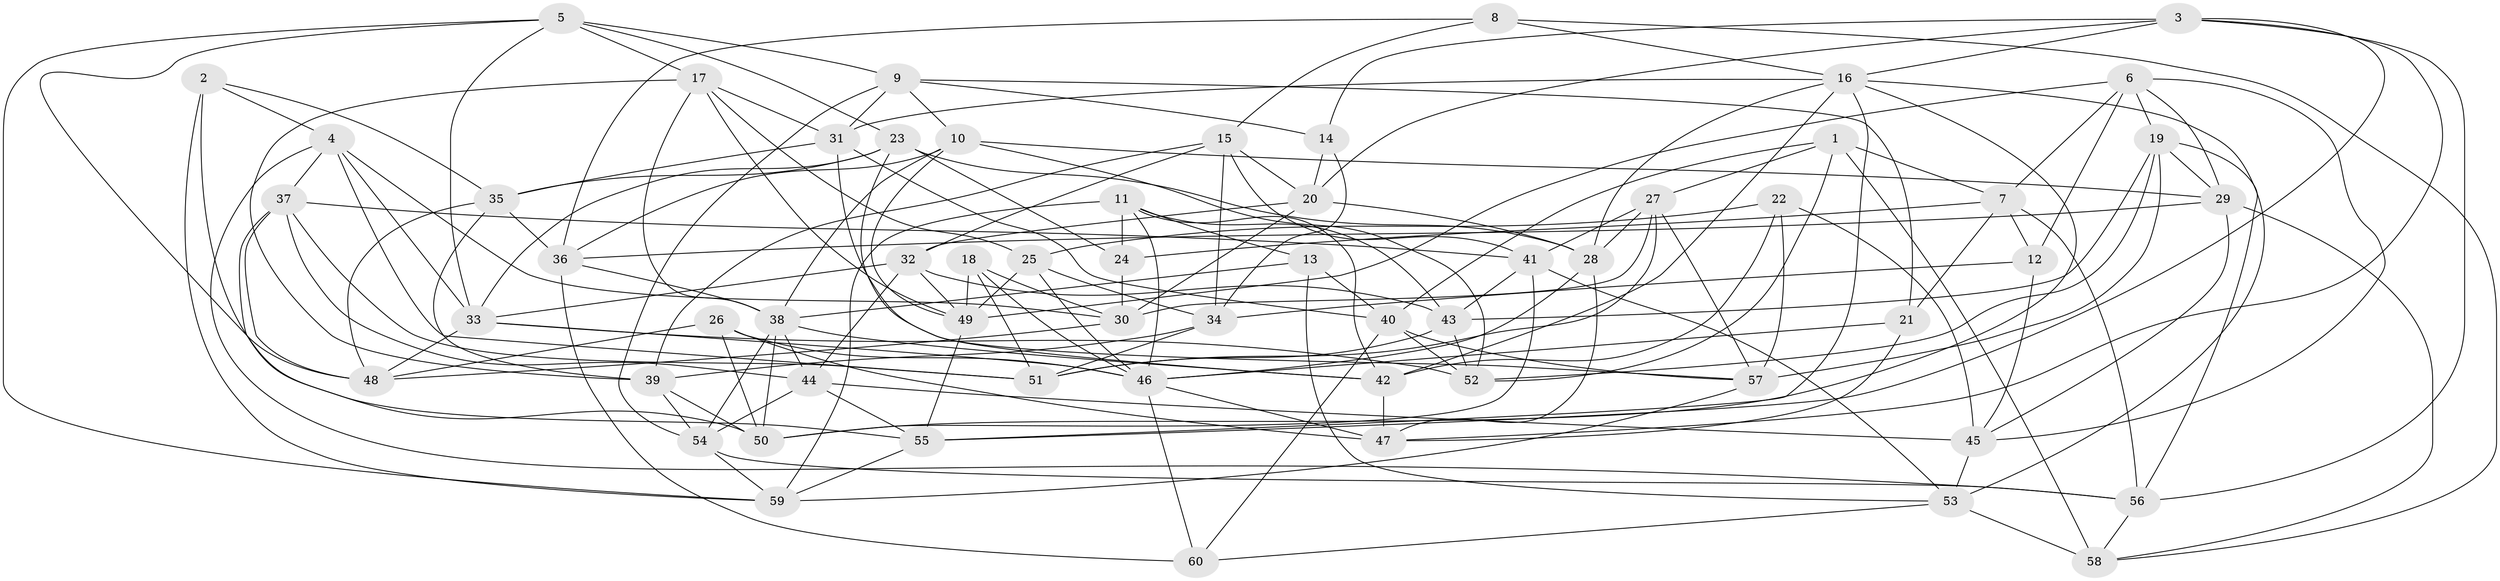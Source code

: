 // original degree distribution, {4: 1.0}
// Generated by graph-tools (version 1.1) at 2025/50/03/09/25 03:50:52]
// undirected, 60 vertices, 172 edges
graph export_dot {
graph [start="1"]
  node [color=gray90,style=filled];
  1;
  2;
  3;
  4;
  5;
  6;
  7;
  8;
  9;
  10;
  11;
  12;
  13;
  14;
  15;
  16;
  17;
  18;
  19;
  20;
  21;
  22;
  23;
  24;
  25;
  26;
  27;
  28;
  29;
  30;
  31;
  32;
  33;
  34;
  35;
  36;
  37;
  38;
  39;
  40;
  41;
  42;
  43;
  44;
  45;
  46;
  47;
  48;
  49;
  50;
  51;
  52;
  53;
  54;
  55;
  56;
  57;
  58;
  59;
  60;
  1 -- 7 [weight=1.0];
  1 -- 27 [weight=1.0];
  1 -- 40 [weight=1.0];
  1 -- 52 [weight=1.0];
  1 -- 58 [weight=2.0];
  2 -- 4 [weight=1.0];
  2 -- 35 [weight=1.0];
  2 -- 55 [weight=1.0];
  2 -- 59 [weight=1.0];
  3 -- 14 [weight=1.0];
  3 -- 16 [weight=1.0];
  3 -- 20 [weight=1.0];
  3 -- 47 [weight=1.0];
  3 -- 55 [weight=1.0];
  3 -- 56 [weight=1.0];
  4 -- 30 [weight=1.0];
  4 -- 33 [weight=1.0];
  4 -- 37 [weight=1.0];
  4 -- 51 [weight=1.0];
  4 -- 56 [weight=1.0];
  5 -- 9 [weight=1.0];
  5 -- 17 [weight=1.0];
  5 -- 23 [weight=1.0];
  5 -- 33 [weight=1.0];
  5 -- 48 [weight=1.0];
  5 -- 59 [weight=1.0];
  6 -- 7 [weight=1.0];
  6 -- 12 [weight=1.0];
  6 -- 19 [weight=1.0];
  6 -- 29 [weight=1.0];
  6 -- 45 [weight=1.0];
  6 -- 49 [weight=1.0];
  7 -- 12 [weight=1.0];
  7 -- 21 [weight=1.0];
  7 -- 24 [weight=1.0];
  7 -- 56 [weight=1.0];
  8 -- 15 [weight=1.0];
  8 -- 16 [weight=1.0];
  8 -- 36 [weight=1.0];
  8 -- 58 [weight=1.0];
  9 -- 10 [weight=1.0];
  9 -- 14 [weight=1.0];
  9 -- 21 [weight=1.0];
  9 -- 31 [weight=1.0];
  9 -- 54 [weight=1.0];
  10 -- 29 [weight=1.0];
  10 -- 36 [weight=1.0];
  10 -- 38 [weight=1.0];
  10 -- 49 [weight=1.0];
  10 -- 52 [weight=1.0];
  11 -- 13 [weight=1.0];
  11 -- 24 [weight=1.0];
  11 -- 42 [weight=1.0];
  11 -- 43 [weight=1.0];
  11 -- 46 [weight=1.0];
  11 -- 59 [weight=1.0];
  12 -- 34 [weight=1.0];
  12 -- 45 [weight=1.0];
  13 -- 38 [weight=1.0];
  13 -- 40 [weight=1.0];
  13 -- 53 [weight=1.0];
  14 -- 20 [weight=1.0];
  14 -- 34 [weight=1.0];
  15 -- 20 [weight=1.0];
  15 -- 32 [weight=1.0];
  15 -- 34 [weight=1.0];
  15 -- 39 [weight=1.0];
  15 -- 41 [weight=1.0];
  16 -- 28 [weight=1.0];
  16 -- 31 [weight=1.0];
  16 -- 42 [weight=1.0];
  16 -- 50 [weight=1.0];
  16 -- 53 [weight=1.0];
  16 -- 55 [weight=1.0];
  17 -- 25 [weight=1.0];
  17 -- 31 [weight=1.0];
  17 -- 38 [weight=1.0];
  17 -- 39 [weight=1.0];
  17 -- 49 [weight=1.0];
  18 -- 30 [weight=1.0];
  18 -- 46 [weight=1.0];
  18 -- 49 [weight=1.0];
  18 -- 51 [weight=1.0];
  19 -- 29 [weight=1.0];
  19 -- 43 [weight=1.0];
  19 -- 52 [weight=1.0];
  19 -- 56 [weight=1.0];
  19 -- 57 [weight=1.0];
  20 -- 28 [weight=1.0];
  20 -- 30 [weight=1.0];
  20 -- 32 [weight=1.0];
  21 -- 46 [weight=1.0];
  21 -- 47 [weight=1.0];
  22 -- 25 [weight=1.0];
  22 -- 42 [weight=1.0];
  22 -- 45 [weight=1.0];
  22 -- 57 [weight=1.0];
  23 -- 24 [weight=1.0];
  23 -- 28 [weight=1.0];
  23 -- 33 [weight=1.0];
  23 -- 35 [weight=1.0];
  23 -- 42 [weight=1.0];
  24 -- 30 [weight=1.0];
  25 -- 34 [weight=1.0];
  25 -- 46 [weight=1.0];
  25 -- 49 [weight=2.0];
  26 -- 46 [weight=1.0];
  26 -- 47 [weight=1.0];
  26 -- 48 [weight=1.0];
  26 -- 50 [weight=1.0];
  27 -- 28 [weight=1.0];
  27 -- 30 [weight=1.0];
  27 -- 41 [weight=1.0];
  27 -- 51 [weight=1.0];
  27 -- 57 [weight=1.0];
  28 -- 46 [weight=1.0];
  28 -- 47 [weight=1.0];
  29 -- 36 [weight=1.0];
  29 -- 45 [weight=1.0];
  29 -- 58 [weight=1.0];
  30 -- 48 [weight=1.0];
  31 -- 35 [weight=1.0];
  31 -- 40 [weight=1.0];
  31 -- 57 [weight=1.0];
  32 -- 33 [weight=1.0];
  32 -- 43 [weight=1.0];
  32 -- 44 [weight=1.0];
  32 -- 49 [weight=1.0];
  33 -- 46 [weight=2.0];
  33 -- 48 [weight=1.0];
  33 -- 52 [weight=1.0];
  34 -- 39 [weight=1.0];
  34 -- 51 [weight=1.0];
  35 -- 36 [weight=1.0];
  35 -- 39 [weight=1.0];
  35 -- 48 [weight=1.0];
  36 -- 38 [weight=1.0];
  36 -- 60 [weight=1.0];
  37 -- 41 [weight=1.0];
  37 -- 44 [weight=1.0];
  37 -- 48 [weight=1.0];
  37 -- 50 [weight=1.0];
  37 -- 51 [weight=1.0];
  38 -- 42 [weight=1.0];
  38 -- 44 [weight=1.0];
  38 -- 50 [weight=1.0];
  38 -- 54 [weight=1.0];
  39 -- 50 [weight=1.0];
  39 -- 54 [weight=1.0];
  40 -- 52 [weight=1.0];
  40 -- 57 [weight=1.0];
  40 -- 60 [weight=1.0];
  41 -- 43 [weight=1.0];
  41 -- 50 [weight=1.0];
  41 -- 53 [weight=1.0];
  42 -- 47 [weight=1.0];
  43 -- 51 [weight=1.0];
  43 -- 52 [weight=1.0];
  44 -- 45 [weight=1.0];
  44 -- 54 [weight=1.0];
  44 -- 55 [weight=1.0];
  45 -- 53 [weight=1.0];
  46 -- 47 [weight=1.0];
  46 -- 60 [weight=1.0];
  49 -- 55 [weight=1.0];
  53 -- 58 [weight=1.0];
  53 -- 60 [weight=1.0];
  54 -- 56 [weight=1.0];
  54 -- 59 [weight=1.0];
  55 -- 59 [weight=1.0];
  56 -- 58 [weight=1.0];
  57 -- 59 [weight=1.0];
}
